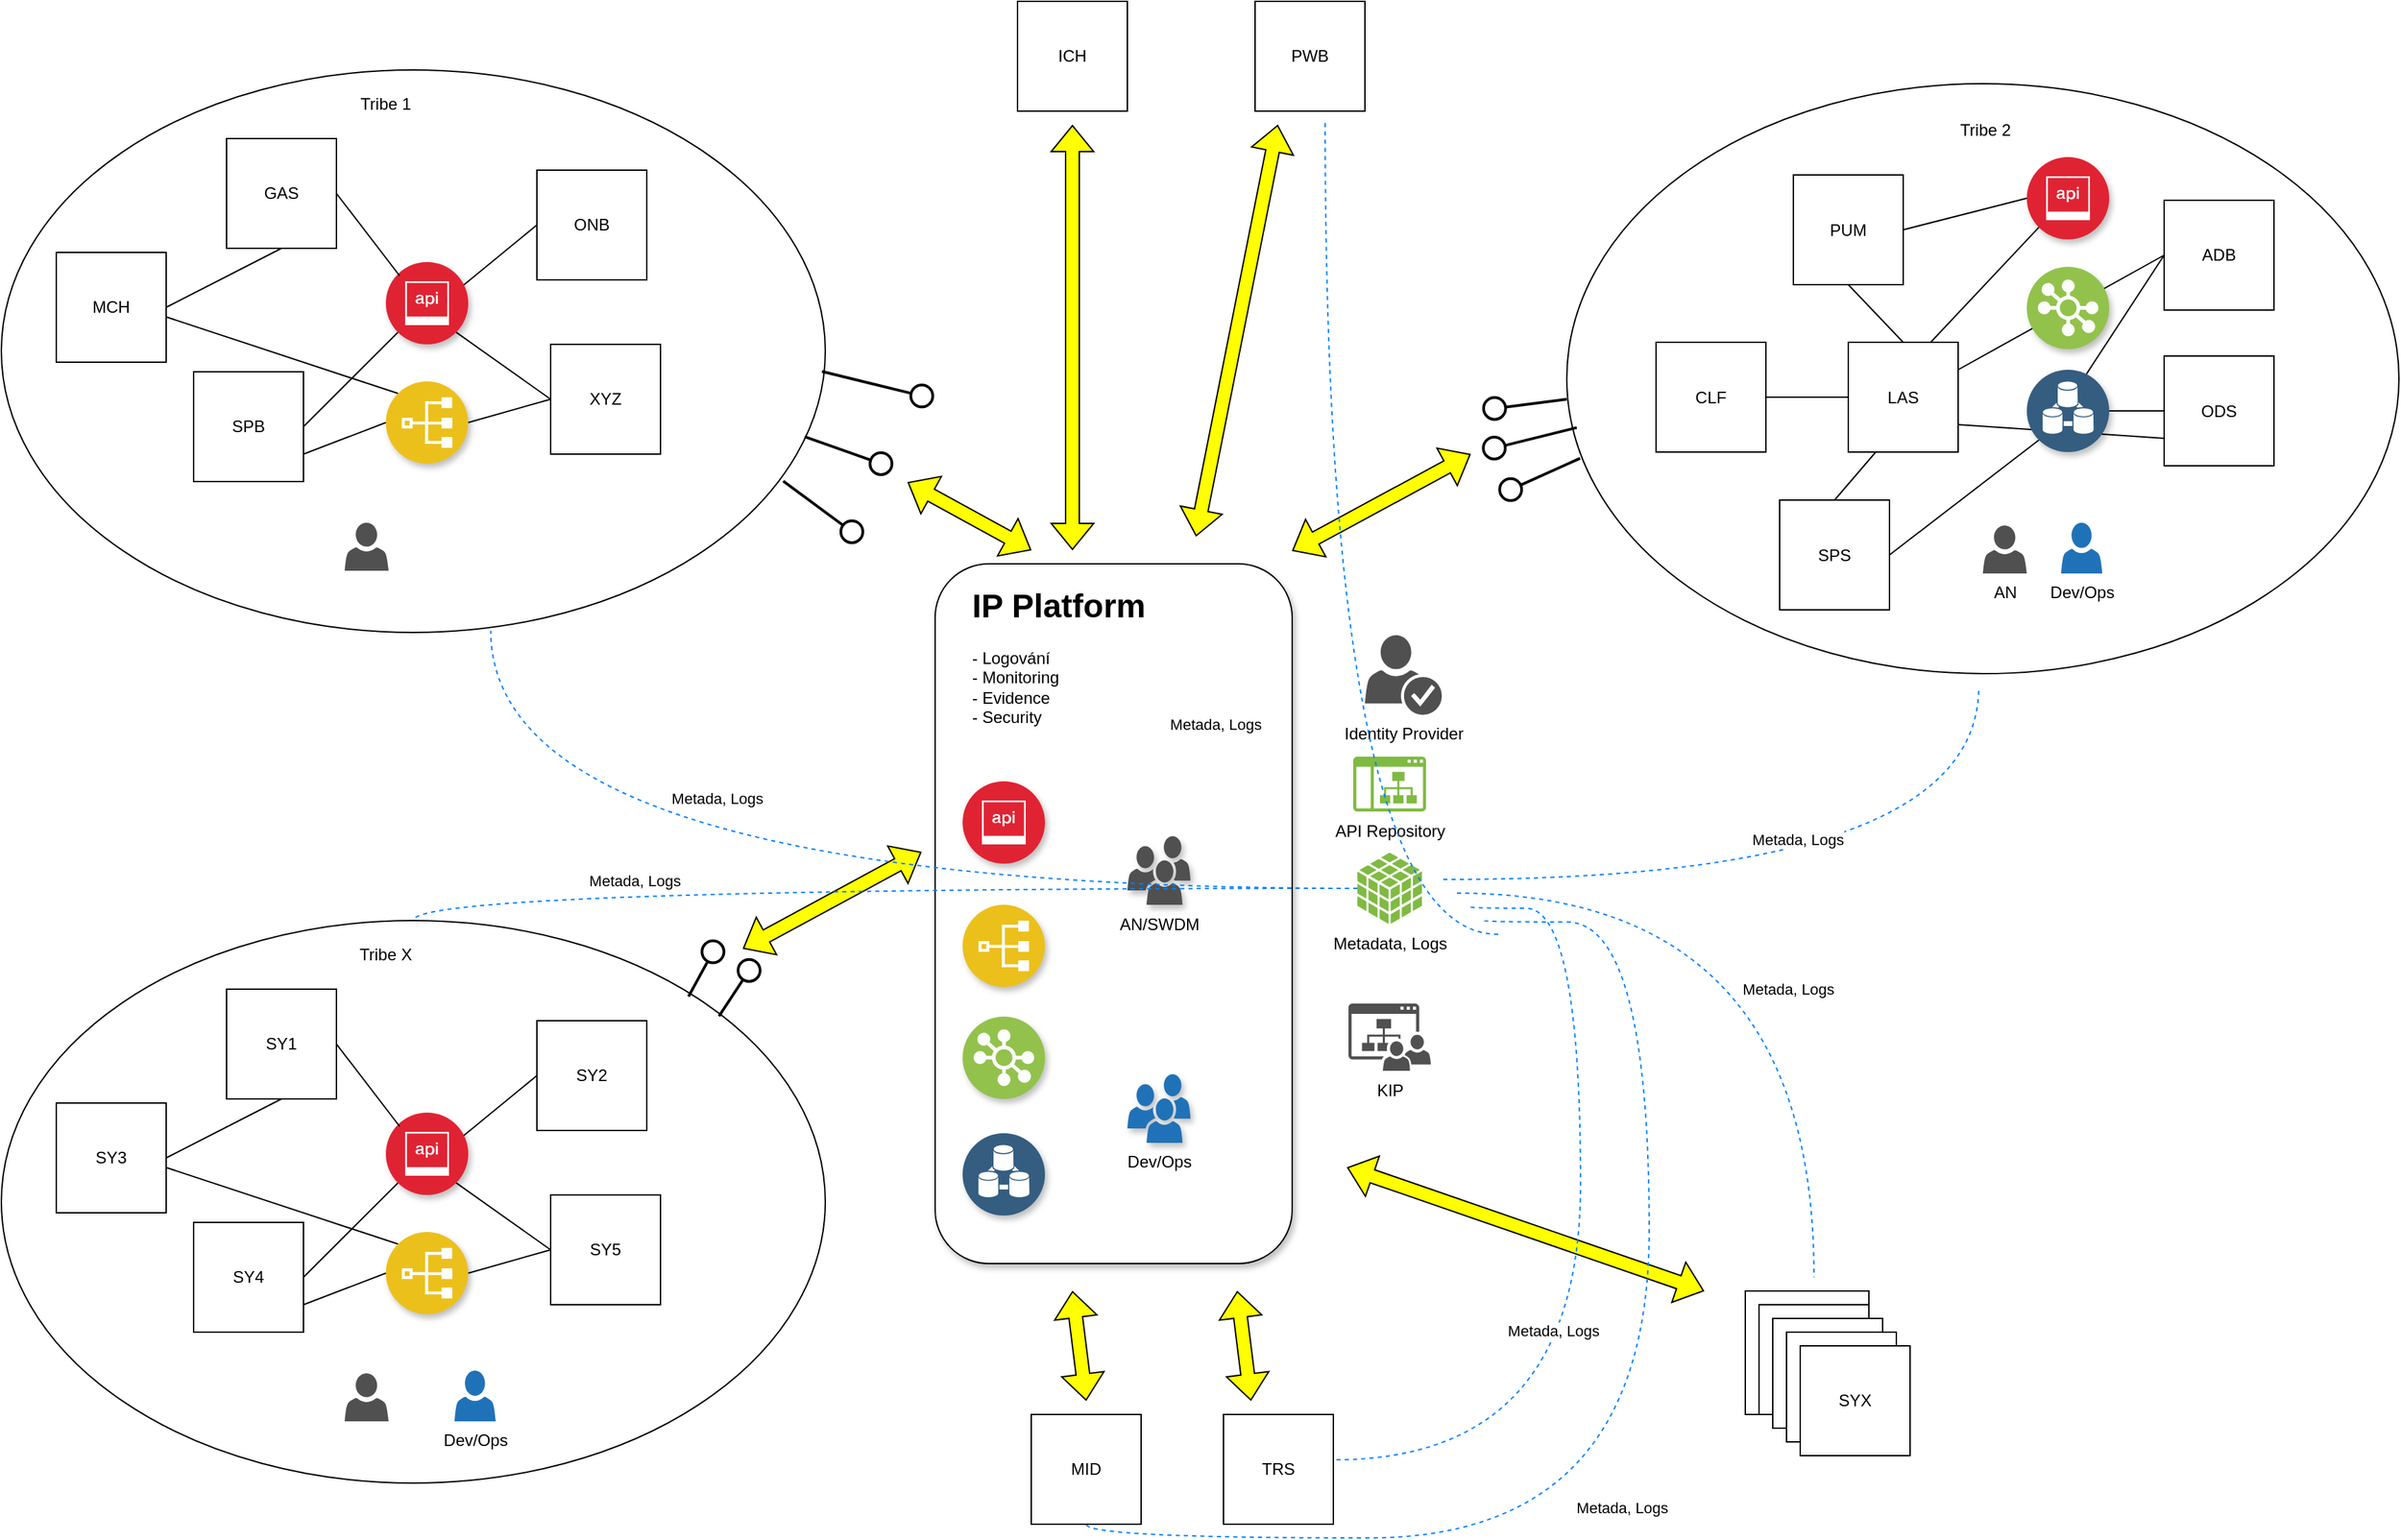 <mxfile version="24.7.16" pages="2">
  <diagram name="IP to-be" id="IJSsZS_YuEGMHdV8JXdg">
    <mxGraphModel dx="2714" dy="1554" grid="1" gridSize="10" guides="1" tooltips="1" connect="1" arrows="1" fold="1" page="1" pageScale="1" pageWidth="827" pageHeight="1169" math="0" shadow="0">
      <root>
        <mxCell id="0" />
        <mxCell id="1" parent="0" />
        <mxCell id="OI-sxOpWTPTX0RnwA3bI-26" value="" style="group" parent="1" vertex="1" connectable="0">
          <mxGeometry x="880" y="430" width="260" height="510" as="geometry" />
        </mxCell>
        <mxCell id="OI-sxOpWTPTX0RnwA3bI-12" value="" style="rounded=1;whiteSpace=wrap;html=1;shadow=1;" parent="OI-sxOpWTPTX0RnwA3bI-26" vertex="1">
          <mxGeometry width="260" height="510" as="geometry" />
        </mxCell>
        <mxCell id="OI-sxOpWTPTX0RnwA3bI-1" value="" style="image;aspect=fixed;perimeter=ellipsePerimeter;html=1;align=center;shadow=1;dashed=0;fontColor=#4277BB;labelBackgroundColor=default;fontSize=12;spacingTop=3;image=img/lib/ibm/security/api_security.svg;" parent="OI-sxOpWTPTX0RnwA3bI-26" vertex="1">
          <mxGeometry x="20" y="158.5" width="60" height="60" as="geometry" />
        </mxCell>
        <mxCell id="OI-sxOpWTPTX0RnwA3bI-2" value="" style="image;aspect=fixed;perimeter=ellipsePerimeter;html=1;align=center;shadow=1;dashed=0;fontColor=#4277BB;labelBackgroundColor=default;fontSize=12;spacingTop=3;image=img/lib/ibm/applications/index.svg;" parent="OI-sxOpWTPTX0RnwA3bI-26" vertex="1">
          <mxGeometry x="20" y="248.5" width="60" height="60" as="geometry" />
        </mxCell>
        <mxCell id="OI-sxOpWTPTX0RnwA3bI-7" value="" style="image;aspect=fixed;perimeter=ellipsePerimeter;html=1;align=center;shadow=1;dashed=0;fontColor=#4277BB;labelBackgroundColor=default;fontSize=12;spacingTop=3;image=img/lib/ibm/vpc/LoadBalancerPool.svg;" parent="OI-sxOpWTPTX0RnwA3bI-26" vertex="1">
          <mxGeometry x="20" y="330" width="60" height="60" as="geometry" />
        </mxCell>
        <mxCell id="OI-sxOpWTPTX0RnwA3bI-9" value="" style="image;aspect=fixed;perimeter=ellipsePerimeter;html=1;align=center;shadow=1;dashed=0;fontColor=#4277BB;labelBackgroundColor=default;fontSize=12;spacingTop=3;image=img/lib/ibm/data/device_registry.svg;" parent="OI-sxOpWTPTX0RnwA3bI-26" vertex="1">
          <mxGeometry x="20" y="415" width="60" height="60" as="geometry" />
        </mxCell>
        <mxCell id="OI-sxOpWTPTX0RnwA3bI-19" value="Dev/Ops" style="sketch=0;pointerEvents=1;shadow=1;dashed=0;html=1;strokeColor=none;labelPosition=center;verticalLabelPosition=bottom;verticalAlign=top;outlineConnect=0;align=center;shape=mxgraph.office.users.users;fillColor=#2072B8;" parent="OI-sxOpWTPTX0RnwA3bI-26" vertex="1">
          <mxGeometry x="140" y="372" width="46" height="50" as="geometry" />
        </mxCell>
        <mxCell id="OI-sxOpWTPTX0RnwA3bI-20" value="AN/SWDM" style="sketch=0;pointerEvents=1;shadow=1;dashed=0;html=1;strokeColor=none;fillColor=#505050;labelPosition=center;verticalLabelPosition=bottom;verticalAlign=top;outlineConnect=0;align=center;shape=mxgraph.office.users.users;" parent="OI-sxOpWTPTX0RnwA3bI-26" vertex="1">
          <mxGeometry x="140" y="198.5" width="46" height="50" as="geometry" />
        </mxCell>
        <mxCell id="OI-sxOpWTPTX0RnwA3bI-23" value="&lt;h1 style=&quot;margin-top: 0px;&quot;&gt;IP Platform&lt;/h1&gt;&lt;p&gt;- Logování&lt;br&gt;&lt;span style=&quot;background-color: initial;&quot;&gt;- Monitoring&lt;br&gt;&lt;/span&gt;&lt;span style=&quot;background-color: initial;&quot;&gt;- Evidence&lt;br&gt;&lt;/span&gt;&lt;span style=&quot;background-color: initial;&quot;&gt;- Security&lt;/span&gt;&lt;/p&gt;" style="text;html=1;whiteSpace=wrap;overflow=hidden;rounded=0;shadow=1;" parent="OI-sxOpWTPTX0RnwA3bI-26" vertex="1">
          <mxGeometry x="25" y="10" width="190" height="108.5" as="geometry" />
        </mxCell>
        <mxCell id="OI-sxOpWTPTX0RnwA3bI-29" value="TRS" style="whiteSpace=wrap;html=1;aspect=fixed;" parent="1" vertex="1">
          <mxGeometry x="1090" y="1050" width="80" height="80" as="geometry" />
        </mxCell>
        <mxCell id="OI-sxOpWTPTX0RnwA3bI-33" value="MID" style="whiteSpace=wrap;html=1;aspect=fixed;" parent="1" vertex="1">
          <mxGeometry x="950" y="1050" width="80" height="80" as="geometry" />
        </mxCell>
        <mxCell id="OI-sxOpWTPTX0RnwA3bI-37" value="ICH" style="whiteSpace=wrap;html=1;aspect=fixed;" parent="1" vertex="1">
          <mxGeometry x="940" y="20" width="80" height="80" as="geometry" />
        </mxCell>
        <mxCell id="OI-sxOpWTPTX0RnwA3bI-38" value="PWB" style="whiteSpace=wrap;html=1;aspect=fixed;" parent="1" vertex="1">
          <mxGeometry x="1113" y="20" width="80" height="80" as="geometry" />
        </mxCell>
        <mxCell id="OI-sxOpWTPTX0RnwA3bI-89" value="" style="group" parent="1" vertex="1" connectable="0">
          <mxGeometry x="1340" y="80" width="606" height="430" as="geometry" />
        </mxCell>
        <mxCell id="OI-sxOpWTPTX0RnwA3bI-47" value="" style="ellipse;whiteSpace=wrap;html=1;" parent="OI-sxOpWTPTX0RnwA3bI-89" vertex="1">
          <mxGeometry width="606" height="430" as="geometry" />
        </mxCell>
        <mxCell id="OI-sxOpWTPTX0RnwA3bI-22" value="Tribe 2" style="text;html=1;align=center;verticalAlign=middle;whiteSpace=wrap;rounded=0;" parent="OI-sxOpWTPTX0RnwA3bI-89" vertex="1">
          <mxGeometry x="275" y="13.5" width="60" height="40" as="geometry" />
        </mxCell>
        <mxCell id="OI-sxOpWTPTX0RnwA3bI-35" value="PUM" style="whiteSpace=wrap;html=1;aspect=fixed;" parent="OI-sxOpWTPTX0RnwA3bI-89" vertex="1">
          <mxGeometry x="165" y="66.5" width="80" height="80" as="geometry" />
        </mxCell>
        <mxCell id="OI-sxOpWTPTX0RnwA3bI-36" value="CLF" style="whiteSpace=wrap;html=1;aspect=fixed;" parent="OI-sxOpWTPTX0RnwA3bI-89" vertex="1">
          <mxGeometry x="65" y="188.5" width="80" height="80" as="geometry" />
        </mxCell>
        <mxCell id="OI-sxOpWTPTX0RnwA3bI-48" value="LAS" style="whiteSpace=wrap;html=1;aspect=fixed;" parent="OI-sxOpWTPTX0RnwA3bI-89" vertex="1">
          <mxGeometry x="205" y="188.5" width="80" height="80" as="geometry" />
        </mxCell>
        <mxCell id="OI-sxOpWTPTX0RnwA3bI-49" value="ODS" style="whiteSpace=wrap;html=1;aspect=fixed;" parent="OI-sxOpWTPTX0RnwA3bI-89" vertex="1">
          <mxGeometry x="435" y="198.5" width="80" height="80" as="geometry" />
        </mxCell>
        <mxCell id="OI-sxOpWTPTX0RnwA3bI-50" value="ADB" style="whiteSpace=wrap;html=1;aspect=fixed;" parent="OI-sxOpWTPTX0RnwA3bI-89" vertex="1">
          <mxGeometry x="435" y="85" width="80" height="80" as="geometry" />
        </mxCell>
        <mxCell id="OI-sxOpWTPTX0RnwA3bI-51" value="SPS" style="whiteSpace=wrap;html=1;aspect=fixed;" parent="OI-sxOpWTPTX0RnwA3bI-89" vertex="1">
          <mxGeometry x="155" y="303.5" width="80" height="80" as="geometry" />
        </mxCell>
        <mxCell id="OI-sxOpWTPTX0RnwA3bI-53" value="" style="image;aspect=fixed;perimeter=ellipsePerimeter;html=1;align=center;shadow=1;dashed=0;fontColor=#4277BB;labelBackgroundColor=default;fontSize=12;spacingTop=3;image=img/lib/ibm/security/api_security.svg;" parent="OI-sxOpWTPTX0RnwA3bI-89" vertex="1">
          <mxGeometry x="335" y="53.5" width="60" height="60" as="geometry" />
        </mxCell>
        <mxCell id="OI-sxOpWTPTX0RnwA3bI-77" value="" style="endArrow=none;html=1;rounded=0;entryX=0;entryY=1;entryDx=0;entryDy=0;exitX=1;exitY=0.5;exitDx=0;exitDy=0;" parent="OI-sxOpWTPTX0RnwA3bI-89" source="OI-sxOpWTPTX0RnwA3bI-51" target="OI-sxOpWTPTX0RnwA3bI-74" edge="1">
          <mxGeometry width="50" height="50" relative="1" as="geometry">
            <mxPoint x="225" y="403.5" as="sourcePoint" />
            <mxPoint x="275" y="353.5" as="targetPoint" />
          </mxGeometry>
        </mxCell>
        <mxCell id="OI-sxOpWTPTX0RnwA3bI-78" value="" style="endArrow=none;html=1;rounded=0;exitX=0.75;exitY=0;exitDx=0;exitDy=0;entryX=0;entryY=1;entryDx=0;entryDy=0;" parent="OI-sxOpWTPTX0RnwA3bI-89" source="OI-sxOpWTPTX0RnwA3bI-48" target="OI-sxOpWTPTX0RnwA3bI-53" edge="1">
          <mxGeometry width="50" height="50" relative="1" as="geometry">
            <mxPoint x="275" y="163.5" as="sourcePoint" />
            <mxPoint x="325" y="113.5" as="targetPoint" />
          </mxGeometry>
        </mxCell>
        <mxCell id="OI-sxOpWTPTX0RnwA3bI-79" value="" style="endArrow=none;html=1;rounded=0;entryX=0;entryY=0.5;entryDx=0;entryDy=0;exitX=0.75;exitY=0;exitDx=0;exitDy=0;" parent="OI-sxOpWTPTX0RnwA3bI-89" source="OI-sxOpWTPTX0RnwA3bI-74" target="OI-sxOpWTPTX0RnwA3bI-50" edge="1">
          <mxGeometry width="50" height="50" relative="1" as="geometry">
            <mxPoint x="225" y="403.5" as="sourcePoint" />
            <mxPoint x="275" y="353.5" as="targetPoint" />
          </mxGeometry>
        </mxCell>
        <mxCell id="OI-sxOpWTPTX0RnwA3bI-80" value="" style="endArrow=none;html=1;rounded=0;exitX=1;exitY=0.5;exitDx=0;exitDy=0;entryX=0;entryY=0.5;entryDx=0;entryDy=0;" parent="OI-sxOpWTPTX0RnwA3bI-89" source="OI-sxOpWTPTX0RnwA3bI-35" target="OI-sxOpWTPTX0RnwA3bI-53" edge="1">
          <mxGeometry width="50" height="50" relative="1" as="geometry">
            <mxPoint x="265" y="103.5" as="sourcePoint" />
            <mxPoint x="315" y="53.5" as="targetPoint" />
          </mxGeometry>
        </mxCell>
        <mxCell id="OI-sxOpWTPTX0RnwA3bI-81" value="" style="endArrow=none;html=1;rounded=0;entryX=0;entryY=0.5;entryDx=0;entryDy=0;exitX=1;exitY=0.5;exitDx=0;exitDy=0;" parent="OI-sxOpWTPTX0RnwA3bI-89" source="OI-sxOpWTPTX0RnwA3bI-74" target="OI-sxOpWTPTX0RnwA3bI-49" edge="1">
          <mxGeometry width="50" height="50" relative="1" as="geometry">
            <mxPoint x="225" y="463.5" as="sourcePoint" />
            <mxPoint x="275" y="413.5" as="targetPoint" />
          </mxGeometry>
        </mxCell>
        <mxCell id="OI-sxOpWTPTX0RnwA3bI-82" value="" style="endArrow=none;html=1;rounded=0;entryX=0;entryY=0.75;entryDx=0;entryDy=0;exitX=1;exitY=0.75;exitDx=0;exitDy=0;" parent="OI-sxOpWTPTX0RnwA3bI-89" source="OI-sxOpWTPTX0RnwA3bI-48" target="OI-sxOpWTPTX0RnwA3bI-49" edge="1">
          <mxGeometry width="50" height="50" relative="1" as="geometry">
            <mxPoint x="225" y="403.5" as="sourcePoint" />
            <mxPoint x="275" y="353.5" as="targetPoint" />
          </mxGeometry>
        </mxCell>
        <mxCell id="OI-sxOpWTPTX0RnwA3bI-83" value="" style="endArrow=none;html=1;rounded=0;entryX=0;entryY=0.5;entryDx=0;entryDy=0;exitX=1;exitY=0.25;exitDx=0;exitDy=0;" parent="OI-sxOpWTPTX0RnwA3bI-89" source="OI-sxOpWTPTX0RnwA3bI-48" target="OI-sxOpWTPTX0RnwA3bI-50" edge="1">
          <mxGeometry width="50" height="50" relative="1" as="geometry">
            <mxPoint x="395" y="493.5" as="sourcePoint" />
            <mxPoint x="445" y="443.5" as="targetPoint" />
          </mxGeometry>
        </mxCell>
        <mxCell id="OI-sxOpWTPTX0RnwA3bI-64" value="" style="image;aspect=fixed;perimeter=ellipsePerimeter;html=1;align=center;shadow=1;dashed=0;fontColor=#4277BB;labelBackgroundColor=default;fontSize=12;spacingTop=3;image=img/lib/ibm/vpc/LoadBalancerPool.svg;" parent="OI-sxOpWTPTX0RnwA3bI-89" vertex="1">
          <mxGeometry x="335" y="133.5" width="60" height="60" as="geometry" />
        </mxCell>
        <mxCell id="OI-sxOpWTPTX0RnwA3bI-74" value="" style="image;aspect=fixed;perimeter=ellipsePerimeter;html=1;align=center;shadow=1;dashed=0;fontColor=#4277BB;labelBackgroundColor=default;fontSize=12;spacingTop=3;image=img/lib/ibm/data/device_registry.svg;" parent="OI-sxOpWTPTX0RnwA3bI-89" vertex="1">
          <mxGeometry x="335" y="208.5" width="60" height="60" as="geometry" />
        </mxCell>
        <mxCell id="OI-sxOpWTPTX0RnwA3bI-84" value="" style="endArrow=none;html=1;rounded=0;entryX=0.5;entryY=1;entryDx=0;entryDy=0;exitX=0.5;exitY=0;exitDx=0;exitDy=0;" parent="OI-sxOpWTPTX0RnwA3bI-89" source="OI-sxOpWTPTX0RnwA3bI-48" target="OI-sxOpWTPTX0RnwA3bI-35" edge="1">
          <mxGeometry width="50" height="50" relative="1" as="geometry">
            <mxPoint x="225" y="403.5" as="sourcePoint" />
            <mxPoint x="275" y="353.5" as="targetPoint" />
          </mxGeometry>
        </mxCell>
        <mxCell id="OI-sxOpWTPTX0RnwA3bI-86" value="" style="endArrow=none;html=1;rounded=0;entryX=1;entryY=0.5;entryDx=0;entryDy=0;exitX=0;exitY=0.5;exitDx=0;exitDy=0;" parent="OI-sxOpWTPTX0RnwA3bI-89" source="OI-sxOpWTPTX0RnwA3bI-48" target="OI-sxOpWTPTX0RnwA3bI-36" edge="1">
          <mxGeometry width="50" height="50" relative="1" as="geometry">
            <mxPoint x="225" y="403.5" as="sourcePoint" />
            <mxPoint x="275" y="353.5" as="targetPoint" />
          </mxGeometry>
        </mxCell>
        <mxCell id="OI-sxOpWTPTX0RnwA3bI-87" value="" style="endArrow=none;html=1;rounded=0;entryX=0.25;entryY=1;entryDx=0;entryDy=0;exitX=0.5;exitY=0;exitDx=0;exitDy=0;" parent="OI-sxOpWTPTX0RnwA3bI-89" source="OI-sxOpWTPTX0RnwA3bI-51" target="OI-sxOpWTPTX0RnwA3bI-48" edge="1">
          <mxGeometry width="50" height="50" relative="1" as="geometry">
            <mxPoint x="225" y="403.5" as="sourcePoint" />
            <mxPoint x="275" y="353.5" as="targetPoint" />
          </mxGeometry>
        </mxCell>
        <mxCell id="AGxWEszSMNjGvuthfFzn-10" value="AN" style="sketch=0;pointerEvents=1;shadow=0;dashed=0;html=1;strokeColor=none;fillColor=#505050;labelPosition=center;verticalLabelPosition=bottom;verticalAlign=top;outlineConnect=0;align=center;shape=mxgraph.office.users.user;" vertex="1" parent="OI-sxOpWTPTX0RnwA3bI-89">
          <mxGeometry x="303" y="322" width="32" height="35" as="geometry" />
        </mxCell>
        <mxCell id="AGxWEszSMNjGvuthfFzn-11" value="Dev/Ops" style="sketch=0;pointerEvents=1;shadow=0;dashed=0;html=1;strokeColor=none;labelPosition=center;verticalLabelPosition=bottom;verticalAlign=top;outlineConnect=0;align=center;shape=mxgraph.office.users.user;fillColor=#2072B8;" vertex="1" parent="OI-sxOpWTPTX0RnwA3bI-89">
          <mxGeometry x="360" y="320" width="30" height="37" as="geometry" />
        </mxCell>
        <mxCell id="OI-sxOpWTPTX0RnwA3bI-127" value="" style="group" parent="1" vertex="1" connectable="0">
          <mxGeometry x="200" y="70" width="600" height="410" as="geometry" />
        </mxCell>
        <mxCell id="OI-sxOpWTPTX0RnwA3bI-43" value="" style="ellipse;whiteSpace=wrap;html=1;" parent="OI-sxOpWTPTX0RnwA3bI-127" vertex="1">
          <mxGeometry width="600" height="410" as="geometry" />
        </mxCell>
        <mxCell id="OI-sxOpWTPTX0RnwA3bI-21" value="Tribe 1" style="text;html=1;align=center;verticalAlign=middle;whiteSpace=wrap;rounded=0;" parent="OI-sxOpWTPTX0RnwA3bI-127" vertex="1">
          <mxGeometry x="250" y="10" width="60" height="30" as="geometry" />
        </mxCell>
        <mxCell id="OI-sxOpWTPTX0RnwA3bI-32" value="XYZ" style="whiteSpace=wrap;html=1;aspect=fixed;" parent="OI-sxOpWTPTX0RnwA3bI-127" vertex="1">
          <mxGeometry x="400" y="200" width="80" height="80" as="geometry" />
        </mxCell>
        <mxCell id="OI-sxOpWTPTX0RnwA3bI-34" value="SPB" style="whiteSpace=wrap;html=1;aspect=fixed;" parent="OI-sxOpWTPTX0RnwA3bI-127" vertex="1">
          <mxGeometry x="140" y="220" width="80" height="80" as="geometry" />
        </mxCell>
        <mxCell id="OI-sxOpWTPTX0RnwA3bI-39" value="ONB" style="whiteSpace=wrap;html=1;aspect=fixed;" parent="OI-sxOpWTPTX0RnwA3bI-127" vertex="1">
          <mxGeometry x="390" y="73" width="80" height="80" as="geometry" />
        </mxCell>
        <mxCell id="OI-sxOpWTPTX0RnwA3bI-40" value="GAS" style="whiteSpace=wrap;html=1;aspect=fixed;" parent="OI-sxOpWTPTX0RnwA3bI-127" vertex="1">
          <mxGeometry x="164" y="50" width="80" height="80" as="geometry" />
        </mxCell>
        <mxCell id="OI-sxOpWTPTX0RnwA3bI-41" value="MCH" style="whiteSpace=wrap;html=1;aspect=fixed;" parent="OI-sxOpWTPTX0RnwA3bI-127" vertex="1">
          <mxGeometry x="40" y="133" width="80" height="80" as="geometry" />
        </mxCell>
        <mxCell id="OI-sxOpWTPTX0RnwA3bI-45" value="" style="image;aspect=fixed;perimeter=ellipsePerimeter;html=1;align=center;shadow=1;dashed=0;fontColor=#4277BB;labelBackgroundColor=default;fontSize=12;spacingTop=3;image=img/lib/ibm/security/api_security.svg;" parent="OI-sxOpWTPTX0RnwA3bI-127" vertex="1">
          <mxGeometry x="280" y="140" width="60" height="60" as="geometry" />
        </mxCell>
        <mxCell id="OI-sxOpWTPTX0RnwA3bI-117" value="" style="image;aspect=fixed;perimeter=ellipsePerimeter;html=1;align=center;shadow=1;dashed=0;fontColor=#4277BB;labelBackgroundColor=default;fontSize=12;spacingTop=3;image=img/lib/ibm/applications/index.svg;" parent="OI-sxOpWTPTX0RnwA3bI-127" vertex="1">
          <mxGeometry x="280" y="227" width="60" height="60" as="geometry" />
        </mxCell>
        <mxCell id="OI-sxOpWTPTX0RnwA3bI-118" value="" style="endArrow=none;html=1;rounded=0;entryX=1;entryY=0.5;entryDx=0;entryDy=0;exitX=0;exitY=1;exitDx=0;exitDy=0;" parent="OI-sxOpWTPTX0RnwA3bI-127" source="OI-sxOpWTPTX0RnwA3bI-45" target="OI-sxOpWTPTX0RnwA3bI-34" edge="1">
          <mxGeometry width="50" height="50" relative="1" as="geometry">
            <mxPoint x="540" y="520" as="sourcePoint" />
            <mxPoint x="590" y="470" as="targetPoint" />
          </mxGeometry>
        </mxCell>
        <mxCell id="OI-sxOpWTPTX0RnwA3bI-119" value="" style="endArrow=none;html=1;rounded=0;entryX=0;entryY=0.5;entryDx=0;entryDy=0;exitX=1;exitY=1;exitDx=0;exitDy=0;" parent="OI-sxOpWTPTX0RnwA3bI-127" source="OI-sxOpWTPTX0RnwA3bI-45" target="OI-sxOpWTPTX0RnwA3bI-32" edge="1">
          <mxGeometry width="50" height="50" relative="1" as="geometry">
            <mxPoint x="540" y="520" as="sourcePoint" />
            <mxPoint x="590" y="470" as="targetPoint" />
          </mxGeometry>
        </mxCell>
        <mxCell id="OI-sxOpWTPTX0RnwA3bI-120" value="" style="endArrow=none;html=1;rounded=0;entryX=0;entryY=0.5;entryDx=0;entryDy=0;exitX=1;exitY=0.25;exitDx=0;exitDy=0;" parent="OI-sxOpWTPTX0RnwA3bI-127" source="OI-sxOpWTPTX0RnwA3bI-45" target="OI-sxOpWTPTX0RnwA3bI-39" edge="1">
          <mxGeometry width="50" height="50" relative="1" as="geometry">
            <mxPoint x="540" y="520" as="sourcePoint" />
            <mxPoint x="590" y="470" as="targetPoint" />
          </mxGeometry>
        </mxCell>
        <mxCell id="OI-sxOpWTPTX0RnwA3bI-121" value="" style="endArrow=none;html=1;rounded=0;entryX=1;entryY=0.5;entryDx=0;entryDy=0;exitX=0;exitY=0.5;exitDx=0;exitDy=0;" parent="OI-sxOpWTPTX0RnwA3bI-127" source="OI-sxOpWTPTX0RnwA3bI-32" target="OI-sxOpWTPTX0RnwA3bI-117" edge="1">
          <mxGeometry width="50" height="50" relative="1" as="geometry">
            <mxPoint x="540" y="520" as="sourcePoint" />
            <mxPoint x="590" y="470" as="targetPoint" />
          </mxGeometry>
        </mxCell>
        <mxCell id="OI-sxOpWTPTX0RnwA3bI-122" value="" style="endArrow=none;html=1;rounded=0;entryX=1;entryY=0.5;entryDx=0;entryDy=0;" parent="OI-sxOpWTPTX0RnwA3bI-127" target="OI-sxOpWTPTX0RnwA3bI-40" edge="1">
          <mxGeometry width="50" height="50" relative="1" as="geometry">
            <mxPoint x="290" y="150" as="sourcePoint" />
            <mxPoint x="590" y="470" as="targetPoint" />
          </mxGeometry>
        </mxCell>
        <mxCell id="OI-sxOpWTPTX0RnwA3bI-123" value="" style="endArrow=none;html=1;rounded=0;entryX=0.5;entryY=1;entryDx=0;entryDy=0;exitX=1;exitY=0.5;exitDx=0;exitDy=0;" parent="OI-sxOpWTPTX0RnwA3bI-127" source="OI-sxOpWTPTX0RnwA3bI-41" target="OI-sxOpWTPTX0RnwA3bI-40" edge="1">
          <mxGeometry width="50" height="50" relative="1" as="geometry">
            <mxPoint x="540" y="520" as="sourcePoint" />
            <mxPoint x="590" y="470" as="targetPoint" />
          </mxGeometry>
        </mxCell>
        <mxCell id="OI-sxOpWTPTX0RnwA3bI-124" value="" style="endArrow=none;html=1;rounded=0;exitX=0;exitY=0;exitDx=0;exitDy=0;" parent="OI-sxOpWTPTX0RnwA3bI-127" source="OI-sxOpWTPTX0RnwA3bI-117" edge="1">
          <mxGeometry width="50" height="50" relative="1" as="geometry">
            <mxPoint x="540" y="520" as="sourcePoint" />
            <mxPoint x="120" y="180" as="targetPoint" />
          </mxGeometry>
        </mxCell>
        <mxCell id="OI-sxOpWTPTX0RnwA3bI-125" value="" style="endArrow=none;html=1;rounded=0;exitX=0;exitY=0.5;exitDx=0;exitDy=0;entryX=1;entryY=0.75;entryDx=0;entryDy=0;" parent="OI-sxOpWTPTX0RnwA3bI-127" source="OI-sxOpWTPTX0RnwA3bI-117" target="OI-sxOpWTPTX0RnwA3bI-34" edge="1">
          <mxGeometry width="50" height="50" relative="1" as="geometry">
            <mxPoint x="540" y="520" as="sourcePoint" />
            <mxPoint x="220" y="270" as="targetPoint" />
          </mxGeometry>
        </mxCell>
        <mxCell id="AGxWEszSMNjGvuthfFzn-9" value="" style="sketch=0;pointerEvents=1;shadow=0;dashed=0;html=1;strokeColor=none;fillColor=#505050;labelPosition=center;verticalLabelPosition=bottom;verticalAlign=top;outlineConnect=0;align=center;shape=mxgraph.office.users.user;" vertex="1" parent="OI-sxOpWTPTX0RnwA3bI-127">
          <mxGeometry x="250" y="330" width="32" height="35" as="geometry" />
        </mxCell>
        <mxCell id="AGxWEszSMNjGvuthfFzn-4" value="KIP" style="sketch=0;pointerEvents=1;shadow=0;dashed=0;html=1;strokeColor=none;fillColor=#505050;labelPosition=center;verticalLabelPosition=bottom;verticalAlign=top;outlineConnect=0;align=center;shape=mxgraph.office.sites.site_team;" vertex="1" parent="1">
          <mxGeometry x="1181" y="750.5" width="60" height="49" as="geometry" />
        </mxCell>
        <mxCell id="AGxWEszSMNjGvuthfFzn-5" value="API Repository" style="sketch=0;pointerEvents=1;shadow=0;dashed=0;html=1;strokeColor=none;labelPosition=center;verticalLabelPosition=bottom;verticalAlign=top;outlineConnect=0;align=center;shape=mxgraph.office.sites.subsite;fillColor=#7FBA42;" vertex="1" parent="1">
          <mxGeometry x="1184.5" y="570.5" width="53" height="40" as="geometry" />
        </mxCell>
        <mxCell id="AGxWEszSMNjGvuthfFzn-7" value="Identity Provider" style="sketch=0;pointerEvents=1;shadow=0;dashed=0;html=1;strokeColor=none;fillColor=#505050;labelPosition=center;verticalLabelPosition=bottom;verticalAlign=top;outlineConnect=0;align=center;shape=mxgraph.office.security.credentials;" vertex="1" parent="1">
          <mxGeometry x="1193" y="482" width="56" height="58" as="geometry" />
        </mxCell>
        <mxCell id="AGxWEszSMNjGvuthfFzn-8" value="Metadata, Logs" style="sketch=0;shadow=0;dashed=0;html=1;strokeColor=none;labelPosition=center;verticalLabelPosition=bottom;verticalAlign=top;outlineConnect=0;align=center;shape=mxgraph.office.databases.database_cube;fillColor=#7FBA42;" vertex="1" parent="1">
          <mxGeometry x="1187.5" y="640.5" width="47" height="52" as="geometry" />
        </mxCell>
        <mxCell id="AGxWEszSMNjGvuthfFzn-12" value="" style="group" vertex="1" connectable="0" parent="1">
          <mxGeometry x="200" y="690" width="600" height="410" as="geometry" />
        </mxCell>
        <mxCell id="AGxWEszSMNjGvuthfFzn-13" value="" style="ellipse;whiteSpace=wrap;html=1;" vertex="1" parent="AGxWEszSMNjGvuthfFzn-12">
          <mxGeometry width="600" height="410" as="geometry" />
        </mxCell>
        <mxCell id="AGxWEszSMNjGvuthfFzn-14" value="Tribe X" style="text;html=1;align=center;verticalAlign=middle;whiteSpace=wrap;rounded=0;" vertex="1" parent="AGxWEszSMNjGvuthfFzn-12">
          <mxGeometry x="250" y="10" width="60" height="30" as="geometry" />
        </mxCell>
        <mxCell id="AGxWEszSMNjGvuthfFzn-15" value="SY5" style="whiteSpace=wrap;html=1;aspect=fixed;" vertex="1" parent="AGxWEszSMNjGvuthfFzn-12">
          <mxGeometry x="400" y="200" width="80" height="80" as="geometry" />
        </mxCell>
        <mxCell id="AGxWEszSMNjGvuthfFzn-16" value="SY4" style="whiteSpace=wrap;html=1;aspect=fixed;" vertex="1" parent="AGxWEszSMNjGvuthfFzn-12">
          <mxGeometry x="140" y="220" width="80" height="80" as="geometry" />
        </mxCell>
        <mxCell id="AGxWEszSMNjGvuthfFzn-17" value="SY2" style="whiteSpace=wrap;html=1;aspect=fixed;" vertex="1" parent="AGxWEszSMNjGvuthfFzn-12">
          <mxGeometry x="390" y="73" width="80" height="80" as="geometry" />
        </mxCell>
        <mxCell id="AGxWEszSMNjGvuthfFzn-18" value="SY1" style="whiteSpace=wrap;html=1;aspect=fixed;" vertex="1" parent="AGxWEszSMNjGvuthfFzn-12">
          <mxGeometry x="164" y="50" width="80" height="80" as="geometry" />
        </mxCell>
        <mxCell id="AGxWEszSMNjGvuthfFzn-19" value="SY3" style="whiteSpace=wrap;html=1;aspect=fixed;" vertex="1" parent="AGxWEszSMNjGvuthfFzn-12">
          <mxGeometry x="40" y="133" width="80" height="80" as="geometry" />
        </mxCell>
        <mxCell id="AGxWEszSMNjGvuthfFzn-20" value="" style="image;aspect=fixed;perimeter=ellipsePerimeter;html=1;align=center;shadow=1;dashed=0;fontColor=#4277BB;labelBackgroundColor=default;fontSize=12;spacingTop=3;image=img/lib/ibm/security/api_security.svg;" vertex="1" parent="AGxWEszSMNjGvuthfFzn-12">
          <mxGeometry x="280" y="140" width="60" height="60" as="geometry" />
        </mxCell>
        <mxCell id="AGxWEszSMNjGvuthfFzn-21" value="" style="image;aspect=fixed;perimeter=ellipsePerimeter;html=1;align=center;shadow=1;dashed=0;fontColor=#4277BB;labelBackgroundColor=default;fontSize=12;spacingTop=3;image=img/lib/ibm/applications/index.svg;" vertex="1" parent="AGxWEszSMNjGvuthfFzn-12">
          <mxGeometry x="280" y="227" width="60" height="60" as="geometry" />
        </mxCell>
        <mxCell id="AGxWEszSMNjGvuthfFzn-22" value="" style="endArrow=none;html=1;rounded=0;entryX=1;entryY=0.5;entryDx=0;entryDy=0;exitX=0;exitY=1;exitDx=0;exitDy=0;" edge="1" parent="AGxWEszSMNjGvuthfFzn-12" source="AGxWEszSMNjGvuthfFzn-20" target="AGxWEszSMNjGvuthfFzn-16">
          <mxGeometry width="50" height="50" relative="1" as="geometry">
            <mxPoint x="540" y="520" as="sourcePoint" />
            <mxPoint x="590" y="470" as="targetPoint" />
          </mxGeometry>
        </mxCell>
        <mxCell id="AGxWEszSMNjGvuthfFzn-23" value="" style="endArrow=none;html=1;rounded=0;entryX=0;entryY=0.5;entryDx=0;entryDy=0;exitX=1;exitY=1;exitDx=0;exitDy=0;" edge="1" parent="AGxWEszSMNjGvuthfFzn-12" source="AGxWEszSMNjGvuthfFzn-20" target="AGxWEszSMNjGvuthfFzn-15">
          <mxGeometry width="50" height="50" relative="1" as="geometry">
            <mxPoint x="540" y="520" as="sourcePoint" />
            <mxPoint x="590" y="470" as="targetPoint" />
          </mxGeometry>
        </mxCell>
        <mxCell id="AGxWEszSMNjGvuthfFzn-24" value="" style="endArrow=none;html=1;rounded=0;entryX=0;entryY=0.5;entryDx=0;entryDy=0;exitX=1;exitY=0.25;exitDx=0;exitDy=0;" edge="1" parent="AGxWEszSMNjGvuthfFzn-12" source="AGxWEszSMNjGvuthfFzn-20" target="AGxWEszSMNjGvuthfFzn-17">
          <mxGeometry width="50" height="50" relative="1" as="geometry">
            <mxPoint x="540" y="520" as="sourcePoint" />
            <mxPoint x="590" y="470" as="targetPoint" />
          </mxGeometry>
        </mxCell>
        <mxCell id="AGxWEszSMNjGvuthfFzn-25" value="" style="endArrow=none;html=1;rounded=0;entryX=1;entryY=0.5;entryDx=0;entryDy=0;exitX=0;exitY=0.5;exitDx=0;exitDy=0;" edge="1" parent="AGxWEszSMNjGvuthfFzn-12" source="AGxWEszSMNjGvuthfFzn-15" target="AGxWEszSMNjGvuthfFzn-21">
          <mxGeometry width="50" height="50" relative="1" as="geometry">
            <mxPoint x="540" y="520" as="sourcePoint" />
            <mxPoint x="590" y="470" as="targetPoint" />
          </mxGeometry>
        </mxCell>
        <mxCell id="AGxWEszSMNjGvuthfFzn-26" value="" style="endArrow=none;html=1;rounded=0;entryX=1;entryY=0.5;entryDx=0;entryDy=0;" edge="1" parent="AGxWEszSMNjGvuthfFzn-12" target="AGxWEszSMNjGvuthfFzn-18">
          <mxGeometry width="50" height="50" relative="1" as="geometry">
            <mxPoint x="290" y="150" as="sourcePoint" />
            <mxPoint x="590" y="470" as="targetPoint" />
          </mxGeometry>
        </mxCell>
        <mxCell id="AGxWEszSMNjGvuthfFzn-27" value="" style="endArrow=none;html=1;rounded=0;entryX=0.5;entryY=1;entryDx=0;entryDy=0;exitX=1;exitY=0.5;exitDx=0;exitDy=0;" edge="1" parent="AGxWEszSMNjGvuthfFzn-12" source="AGxWEszSMNjGvuthfFzn-19" target="AGxWEszSMNjGvuthfFzn-18">
          <mxGeometry width="50" height="50" relative="1" as="geometry">
            <mxPoint x="540" y="520" as="sourcePoint" />
            <mxPoint x="590" y="470" as="targetPoint" />
          </mxGeometry>
        </mxCell>
        <mxCell id="AGxWEszSMNjGvuthfFzn-28" value="" style="endArrow=none;html=1;rounded=0;exitX=0;exitY=0;exitDx=0;exitDy=0;" edge="1" parent="AGxWEszSMNjGvuthfFzn-12" source="AGxWEszSMNjGvuthfFzn-21">
          <mxGeometry width="50" height="50" relative="1" as="geometry">
            <mxPoint x="540" y="520" as="sourcePoint" />
            <mxPoint x="120" y="180" as="targetPoint" />
          </mxGeometry>
        </mxCell>
        <mxCell id="AGxWEszSMNjGvuthfFzn-29" value="" style="endArrow=none;html=1;rounded=0;exitX=0;exitY=0.5;exitDx=0;exitDy=0;entryX=1;entryY=0.75;entryDx=0;entryDy=0;" edge="1" parent="AGxWEszSMNjGvuthfFzn-12" source="AGxWEszSMNjGvuthfFzn-21" target="AGxWEszSMNjGvuthfFzn-16">
          <mxGeometry width="50" height="50" relative="1" as="geometry">
            <mxPoint x="540" y="520" as="sourcePoint" />
            <mxPoint x="220" y="270" as="targetPoint" />
          </mxGeometry>
        </mxCell>
        <mxCell id="AGxWEszSMNjGvuthfFzn-30" value="" style="sketch=0;pointerEvents=1;shadow=0;dashed=0;html=1;strokeColor=none;fillColor=#505050;labelPosition=center;verticalLabelPosition=bottom;verticalAlign=top;outlineConnect=0;align=center;shape=mxgraph.office.users.user;" vertex="1" parent="AGxWEszSMNjGvuthfFzn-12">
          <mxGeometry x="250" y="330" width="32" height="35" as="geometry" />
        </mxCell>
        <mxCell id="AGxWEszSMNjGvuthfFzn-31" value="Dev/Ops" style="sketch=0;pointerEvents=1;shadow=0;dashed=0;html=1;strokeColor=none;labelPosition=center;verticalLabelPosition=bottom;verticalAlign=top;outlineConnect=0;align=center;shape=mxgraph.office.users.user;fillColor=#2072B8;" vertex="1" parent="AGxWEszSMNjGvuthfFzn-12">
          <mxGeometry x="330" y="328" width="30" height="37" as="geometry" />
        </mxCell>
        <mxCell id="AGxWEszSMNjGvuthfFzn-41" value="" style="endArrow=circle;html=1;rounded=0;exitX=0.871;exitY=0.17;exitDx=0;exitDy=0;exitPerimeter=0;strokeWidth=2;startArrow=none;startFill=0;endFill=0;" edge="1" parent="AGxWEszSMNjGvuthfFzn-12" source="AGxWEszSMNjGvuthfFzn-13">
          <mxGeometry width="50" height="50" relative="1" as="geometry">
            <mxPoint x="507" y="-10" as="sourcePoint" />
            <mxPoint x="550" y="28" as="targetPoint" />
          </mxGeometry>
        </mxCell>
        <mxCell id="AGxWEszSMNjGvuthfFzn-32" value="SYX" style="whiteSpace=wrap;html=1;aspect=fixed;" vertex="1" parent="1">
          <mxGeometry x="1470" y="960" width="90" height="90" as="geometry" />
        </mxCell>
        <mxCell id="AGxWEszSMNjGvuthfFzn-33" value="SYX" style="whiteSpace=wrap;html=1;aspect=fixed;" vertex="1" parent="1">
          <mxGeometry x="1480" y="970" width="80" height="80" as="geometry" />
        </mxCell>
        <mxCell id="AGxWEszSMNjGvuthfFzn-34" value="SYX" style="whiteSpace=wrap;html=1;aspect=fixed;" vertex="1" parent="1">
          <mxGeometry x="1490" y="980" width="80" height="80" as="geometry" />
        </mxCell>
        <mxCell id="AGxWEszSMNjGvuthfFzn-35" value="SYX" style="whiteSpace=wrap;html=1;aspect=fixed;" vertex="1" parent="1">
          <mxGeometry x="1500" y="990" width="80" height="80" as="geometry" />
        </mxCell>
        <mxCell id="AGxWEszSMNjGvuthfFzn-36" value="SYX" style="whiteSpace=wrap;html=1;aspect=fixed;" vertex="1" parent="1">
          <mxGeometry x="1510" y="1000" width="80" height="80" as="geometry" />
        </mxCell>
        <mxCell id="AGxWEszSMNjGvuthfFzn-37" value="" style="endArrow=circle;html=1;rounded=0;exitX=0.996;exitY=0.536;exitDx=0;exitDy=0;exitPerimeter=0;strokeWidth=2;startArrow=none;startFill=0;endFill=0;" edge="1" parent="1" source="OI-sxOpWTPTX0RnwA3bI-43">
          <mxGeometry width="50" height="50" relative="1" as="geometry">
            <mxPoint x="710.0" y="511.17" as="sourcePoint" />
            <mxPoint x="880" y="310" as="targetPoint" />
          </mxGeometry>
        </mxCell>
        <mxCell id="AGxWEszSMNjGvuthfFzn-39" value="" style="endArrow=circle;html=1;rounded=0;exitX=0.949;exitY=0.731;exitDx=0;exitDy=0;exitPerimeter=0;strokeWidth=2;startArrow=none;startFill=0;endFill=0;" edge="1" parent="1" source="OI-sxOpWTPTX0RnwA3bI-43">
          <mxGeometry width="50" height="50" relative="1" as="geometry">
            <mxPoint x="775.0" y="370.0" as="sourcePoint" />
            <mxPoint x="827.4" y="412.55" as="targetPoint" />
          </mxGeometry>
        </mxCell>
        <mxCell id="AGxWEszSMNjGvuthfFzn-38" value="" style="endArrow=circle;html=1;rounded=0;strokeWidth=2;startArrow=none;startFill=0;endFill=0;exitX=0.975;exitY=0.652;exitDx=0;exitDy=0;exitPerimeter=0;" edge="1" parent="1" source="OI-sxOpWTPTX0RnwA3bI-43">
          <mxGeometry width="50" height="50" relative="1" as="geometry">
            <mxPoint x="912.8" y="200.0" as="sourcePoint" />
            <mxPoint x="850" y="360.31" as="targetPoint" />
          </mxGeometry>
        </mxCell>
        <mxCell id="AGxWEszSMNjGvuthfFzn-40" value="" style="endArrow=circle;html=1;rounded=0;exitX=0.834;exitY=0.135;exitDx=0;exitDy=0;exitPerimeter=0;strokeWidth=2;startArrow=none;startFill=0;endFill=0;" edge="1" parent="1" source="AGxWEszSMNjGvuthfFzn-13">
          <mxGeometry width="50" height="50" relative="1" as="geometry">
            <mxPoint x="680" y="666" as="sourcePoint" />
            <mxPoint x="723" y="704" as="targetPoint" />
          </mxGeometry>
        </mxCell>
        <mxCell id="AGxWEszSMNjGvuthfFzn-42" value="" style="endArrow=circle;html=1;rounded=0;strokeWidth=2;startArrow=none;startFill=0;endFill=0;" edge="1" parent="1">
          <mxGeometry width="50" height="50" relative="1" as="geometry">
            <mxPoint x="1340" y="310" as="sourcePoint" />
            <mxPoint x="1277.5" y="318" as="targetPoint" />
          </mxGeometry>
        </mxCell>
        <mxCell id="AGxWEszSMNjGvuthfFzn-43" value="" style="endArrow=circle;html=1;rounded=0;strokeWidth=2;startArrow=none;startFill=0;endFill=0;exitX=0.012;exitY=0.583;exitDx=0;exitDy=0;exitPerimeter=0;" edge="1" parent="1" source="OI-sxOpWTPTX0RnwA3bI-47">
          <mxGeometry width="50" height="50" relative="1" as="geometry">
            <mxPoint x="1340" y="340" as="sourcePoint" />
            <mxPoint x="1277.5" y="348" as="targetPoint" />
          </mxGeometry>
        </mxCell>
        <mxCell id="AGxWEszSMNjGvuthfFzn-44" value="" style="endArrow=circle;html=1;rounded=0;strokeWidth=2;startArrow=none;startFill=0;endFill=0;exitX=0.016;exitY=0.635;exitDx=0;exitDy=0;exitPerimeter=0;" edge="1" parent="1" source="OI-sxOpWTPTX0RnwA3bI-47">
          <mxGeometry width="50" height="50" relative="1" as="geometry">
            <mxPoint x="1360" y="330" as="sourcePoint" />
            <mxPoint x="1290" y="380" as="targetPoint" />
          </mxGeometry>
        </mxCell>
        <mxCell id="AGxWEszSMNjGvuthfFzn-45" value="" style="shape=flexArrow;endArrow=classic;startArrow=classic;html=1;rounded=0;fillColor=#FFFF00;" edge="1" parent="1">
          <mxGeometry width="100" height="100" relative="1" as="geometry">
            <mxPoint x="740" y="710.5" as="sourcePoint" />
            <mxPoint x="870" y="640" as="targetPoint" />
          </mxGeometry>
        </mxCell>
        <mxCell id="AGxWEszSMNjGvuthfFzn-46" value="" style="shape=flexArrow;endArrow=classic;startArrow=classic;html=1;rounded=0;fillColor=#FFFF00;" edge="1" parent="1">
          <mxGeometry width="100" height="100" relative="1" as="geometry">
            <mxPoint x="860" y="370.5" as="sourcePoint" />
            <mxPoint x="950" y="420" as="targetPoint" />
          </mxGeometry>
        </mxCell>
        <mxCell id="AGxWEszSMNjGvuthfFzn-47" value="" style="shape=flexArrow;endArrow=classic;startArrow=classic;html=1;rounded=0;fillColor=#FFFF00;" edge="1" parent="1">
          <mxGeometry width="100" height="100" relative="1" as="geometry">
            <mxPoint x="980" y="420" as="sourcePoint" />
            <mxPoint x="980" y="110" as="targetPoint" />
          </mxGeometry>
        </mxCell>
        <mxCell id="AGxWEszSMNjGvuthfFzn-48" value="" style="shape=flexArrow;endArrow=classic;startArrow=classic;html=1;rounded=0;fillColor=#FFFF00;entryX=0.5;entryY=1;entryDx=0;entryDy=0;" edge="1" parent="1">
          <mxGeometry width="100" height="100" relative="1" as="geometry">
            <mxPoint x="1070" y="410" as="sourcePoint" />
            <mxPoint x="1129.5" y="110" as="targetPoint" />
          </mxGeometry>
        </mxCell>
        <mxCell id="AGxWEszSMNjGvuthfFzn-49" value="" style="shape=flexArrow;endArrow=classic;startArrow=classic;html=1;rounded=0;fillColor=#FFFF00;" edge="1" parent="1">
          <mxGeometry width="100" height="100" relative="1" as="geometry">
            <mxPoint x="1140" y="420.5" as="sourcePoint" />
            <mxPoint x="1270" y="350" as="targetPoint" />
          </mxGeometry>
        </mxCell>
        <mxCell id="AGxWEszSMNjGvuthfFzn-50" value="" style="shape=flexArrow;endArrow=classic;startArrow=classic;html=1;rounded=0;fillColor=#FFFF00;" edge="1" parent="1">
          <mxGeometry width="100" height="100" relative="1" as="geometry">
            <mxPoint x="1180" y="870" as="sourcePoint" />
            <mxPoint x="1440" y="960" as="targetPoint" />
          </mxGeometry>
        </mxCell>
        <mxCell id="AGxWEszSMNjGvuthfFzn-51" value="" style="shape=flexArrow;endArrow=classic;startArrow=classic;html=1;rounded=0;fillColor=#FFFF00;" edge="1" parent="1">
          <mxGeometry width="100" height="100" relative="1" as="geometry">
            <mxPoint x="990" y="1040" as="sourcePoint" />
            <mxPoint x="980" y="960" as="targetPoint" />
          </mxGeometry>
        </mxCell>
        <mxCell id="AGxWEszSMNjGvuthfFzn-52" value="" style="shape=flexArrow;endArrow=classic;startArrow=classic;html=1;rounded=0;fillColor=#FFFF00;" edge="1" parent="1">
          <mxGeometry width="100" height="100" relative="1" as="geometry">
            <mxPoint x="1110" y="1040" as="sourcePoint" />
            <mxPoint x="1100" y="960" as="targetPoint" />
          </mxGeometry>
        </mxCell>
        <mxCell id="AGxWEszSMNjGvuthfFzn-53" value="" style="endArrow=none;dashed=1;html=1;rounded=0;entryX=0.495;entryY=1.023;entryDx=0;entryDy=0;entryPerimeter=0;edgeStyle=orthogonalEdgeStyle;curved=1;strokeColor=#007FFF;" edge="1" parent="1" target="OI-sxOpWTPTX0RnwA3bI-47">
          <mxGeometry width="50" height="50" relative="1" as="geometry">
            <mxPoint x="1250" y="660" as="sourcePoint" />
            <mxPoint x="1260" y="540" as="targetPoint" />
          </mxGeometry>
        </mxCell>
        <mxCell id="AGxWEszSMNjGvuthfFzn-54" value="Metada, Logs" style="edgeLabel;html=1;align=center;verticalAlign=middle;resizable=0;points=[];" vertex="1" connectable="0" parent="AGxWEszSMNjGvuthfFzn-53">
          <mxGeometry x="-0.03" y="30" relative="1" as="geometry">
            <mxPoint as="offset" />
          </mxGeometry>
        </mxCell>
        <mxCell id="AGxWEszSMNjGvuthfFzn-55" value="" style="endArrow=none;dashed=1;html=1;rounded=0;edgeStyle=orthogonalEdgeStyle;curved=1;strokeColor=#007FFF;" edge="1" parent="1">
          <mxGeometry width="50" height="50" relative="1" as="geometry">
            <mxPoint x="1260" y="670" as="sourcePoint" />
            <mxPoint x="1520" y="950" as="targetPoint" />
          </mxGeometry>
        </mxCell>
        <mxCell id="AGxWEszSMNjGvuthfFzn-56" value="Metada, Logs" style="edgeLabel;html=1;align=center;verticalAlign=middle;resizable=0;points=[];" vertex="1" connectable="0" parent="AGxWEszSMNjGvuthfFzn-55">
          <mxGeometry x="-0.03" y="30" relative="1" as="geometry">
            <mxPoint x="-50" y="68" as="offset" />
          </mxGeometry>
        </mxCell>
        <mxCell id="AGxWEszSMNjGvuthfFzn-57" value="" style="endArrow=none;dashed=1;html=1;rounded=0;edgeStyle=orthogonalEdgeStyle;curved=1;strokeColor=#007FFF;entryX=1.008;entryY=0.413;entryDx=0;entryDy=0;entryPerimeter=0;" edge="1" parent="1" target="OI-sxOpWTPTX0RnwA3bI-29">
          <mxGeometry width="50" height="50" relative="1" as="geometry">
            <mxPoint x="1270" y="680" as="sourcePoint" />
            <mxPoint x="1530" y="960" as="targetPoint" />
            <Array as="points">
              <mxPoint x="1270" y="681" />
              <mxPoint x="1350" y="681" />
              <mxPoint x="1350" y="1083" />
            </Array>
          </mxGeometry>
        </mxCell>
        <mxCell id="AGxWEszSMNjGvuthfFzn-58" value="Metada, Logs" style="edgeLabel;html=1;align=center;verticalAlign=middle;resizable=0;points=[];" vertex="1" connectable="0" parent="AGxWEszSMNjGvuthfFzn-57">
          <mxGeometry x="-0.03" y="30" relative="1" as="geometry">
            <mxPoint x="-50" y="68" as="offset" />
          </mxGeometry>
        </mxCell>
        <mxCell id="AGxWEszSMNjGvuthfFzn-59" value="" style="endArrow=none;dashed=1;html=1;rounded=0;edgeStyle=orthogonalEdgeStyle;curved=1;strokeColor=#007FFF;entryX=0.5;entryY=1;entryDx=0;entryDy=0;" edge="1" parent="1" target="OI-sxOpWTPTX0RnwA3bI-33">
          <mxGeometry width="50" height="50" relative="1" as="geometry">
            <mxPoint x="1280" y="690" as="sourcePoint" />
            <mxPoint x="1540" y="970" as="targetPoint" />
            <Array as="points">
              <mxPoint x="1280" y="691" />
              <mxPoint x="1400" y="691" />
              <mxPoint x="1400" y="1140" />
              <mxPoint x="990" y="1140" />
            </Array>
          </mxGeometry>
        </mxCell>
        <mxCell id="AGxWEszSMNjGvuthfFzn-60" value="Metada, Logs" style="edgeLabel;html=1;align=center;verticalAlign=middle;resizable=0;points=[];" vertex="1" connectable="0" parent="AGxWEszSMNjGvuthfFzn-59">
          <mxGeometry x="-0.03" y="30" relative="1" as="geometry">
            <mxPoint x="-50" y="68" as="offset" />
          </mxGeometry>
        </mxCell>
        <mxCell id="AGxWEszSMNjGvuthfFzn-61" value="" style="endArrow=none;dashed=1;html=1;rounded=0;edgeStyle=orthogonalEdgeStyle;curved=1;strokeColor=#007FFF;entryX=0.638;entryY=1.107;entryDx=0;entryDy=0;entryPerimeter=0;" edge="1" parent="1" target="OI-sxOpWTPTX0RnwA3bI-38">
          <mxGeometry width="50" height="50" relative="1" as="geometry">
            <mxPoint x="1290" y="700" as="sourcePoint" />
            <mxPoint x="1550" y="980" as="targetPoint" />
          </mxGeometry>
        </mxCell>
        <mxCell id="AGxWEszSMNjGvuthfFzn-62" value="Metada, Logs" style="edgeLabel;html=1;align=center;verticalAlign=middle;resizable=0;points=[];" vertex="1" connectable="0" parent="AGxWEszSMNjGvuthfFzn-61">
          <mxGeometry x="-0.03" y="30" relative="1" as="geometry">
            <mxPoint x="-50" y="68" as="offset" />
          </mxGeometry>
        </mxCell>
        <mxCell id="AGxWEszSMNjGvuthfFzn-63" value="" style="endArrow=none;dashed=1;html=1;rounded=0;edgeStyle=orthogonalEdgeStyle;curved=1;strokeColor=#007FFF;entryX=0.594;entryY=0.997;entryDx=0;entryDy=0;entryPerimeter=0;" edge="1" parent="1" source="AGxWEszSMNjGvuthfFzn-8" target="OI-sxOpWTPTX0RnwA3bI-43">
          <mxGeometry width="50" height="50" relative="1" as="geometry">
            <mxPoint x="1300" y="710" as="sourcePoint" />
            <mxPoint x="1560" y="990" as="targetPoint" />
          </mxGeometry>
        </mxCell>
        <mxCell id="AGxWEszSMNjGvuthfFzn-64" value="Metada, Logs" style="edgeLabel;html=1;align=center;verticalAlign=middle;resizable=0;points=[];" vertex="1" connectable="0" parent="AGxWEszSMNjGvuthfFzn-63">
          <mxGeometry x="-0.03" y="30" relative="1" as="geometry">
            <mxPoint x="-130" y="-36" as="offset" />
          </mxGeometry>
        </mxCell>
        <mxCell id="AGxWEszSMNjGvuthfFzn-65" value="" style="endArrow=none;dashed=1;html=1;rounded=0;edgeStyle=orthogonalEdgeStyle;curved=1;strokeColor=#007FFF;entryX=0.5;entryY=0;entryDx=0;entryDy=0;" edge="1" parent="1" source="AGxWEszSMNjGvuthfFzn-8" target="AGxWEszSMNjGvuthfFzn-13">
          <mxGeometry width="50" height="50" relative="1" as="geometry">
            <mxPoint x="1310" y="720" as="sourcePoint" />
            <mxPoint x="1570" y="1000" as="targetPoint" />
          </mxGeometry>
        </mxCell>
        <mxCell id="AGxWEszSMNjGvuthfFzn-66" value="Metada, Logs" style="edgeLabel;html=1;align=center;verticalAlign=middle;resizable=0;points=[];" vertex="1" connectable="0" parent="AGxWEszSMNjGvuthfFzn-65">
          <mxGeometry x="-0.03" y="30" relative="1" as="geometry">
            <mxPoint x="-122" y="-96" as="offset" />
          </mxGeometry>
        </mxCell>
      </root>
    </mxGraphModel>
  </diagram>
  <diagram name="IP as-is" id="QtgOuPGn8eXvE7eDJgSM">
    <mxGraphModel dx="2714" dy="1554" grid="1" gridSize="10" guides="1" tooltips="1" connect="1" arrows="1" fold="1" page="1" pageScale="1" pageWidth="827" pageHeight="1169" math="0" shadow="0">
      <root>
        <mxCell id="M4jOD0lBZfB8HU2ybOzn-0" />
        <mxCell id="M4jOD0lBZfB8HU2ybOzn-1" parent="M4jOD0lBZfB8HU2ybOzn-0" />
        <mxCell id="M4jOD0lBZfB8HU2ybOzn-2" value="" style="group" vertex="1" connectable="0" parent="M4jOD0lBZfB8HU2ybOzn-1">
          <mxGeometry x="880" y="430" width="260" height="510" as="geometry" />
        </mxCell>
        <mxCell id="M4jOD0lBZfB8HU2ybOzn-3" value="" style="rounded=1;whiteSpace=wrap;html=1;shadow=1;" vertex="1" parent="M4jOD0lBZfB8HU2ybOzn-2">
          <mxGeometry width="260" height="510" as="geometry" />
        </mxCell>
        <mxCell id="M4jOD0lBZfB8HU2ybOzn-4" value="Kong" style="image;aspect=fixed;perimeter=ellipsePerimeter;html=1;align=center;shadow=1;dashed=0;fontColor=#4277BB;labelBackgroundColor=default;fontSize=12;spacingTop=3;image=img/lib/ibm/security/api_security.svg;" vertex="1" parent="M4jOD0lBZfB8HU2ybOzn-2">
          <mxGeometry x="20" y="145.5" width="60" height="60" as="geometry" />
        </mxCell>
        <mxCell id="M4jOD0lBZfB8HU2ybOzn-5" value="IMS" style="image;aspect=fixed;perimeter=ellipsePerimeter;html=1;align=center;shadow=1;dashed=0;fontColor=#4277BB;labelBackgroundColor=default;fontSize=12;spacingTop=3;image=img/lib/ibm/applications/index.svg;" vertex="1" parent="M4jOD0lBZfB8HU2ybOzn-2">
          <mxGeometry x="20" y="234.5" width="60" height="60" as="geometry" />
        </mxCell>
        <mxCell id="M4jOD0lBZfB8HU2ybOzn-6" value="Kafka" style="image;aspect=fixed;perimeter=ellipsePerimeter;html=1;align=center;shadow=1;dashed=0;fontColor=#4277BB;labelBackgroundColor=default;fontSize=12;spacingTop=3;image=img/lib/ibm/vpc/LoadBalancerPool.svg;" vertex="1" parent="M4jOD0lBZfB8HU2ybOzn-2">
          <mxGeometry x="20" y="326" width="60" height="60" as="geometry" />
        </mxCell>
        <mxCell id="M4jOD0lBZfB8HU2ybOzn-7" value="JLA/DIH" style="image;aspect=fixed;perimeter=ellipsePerimeter;html=1;align=center;shadow=1;dashed=0;fontColor=#4277BB;labelBackgroundColor=default;fontSize=12;spacingTop=3;image=img/lib/ibm/data/device_registry.svg;" vertex="1" parent="M4jOD0lBZfB8HU2ybOzn-2">
          <mxGeometry x="20" y="415" width="60" height="60" as="geometry" />
        </mxCell>
        <mxCell id="M4jOD0lBZfB8HU2ybOzn-8" value="Dev/Ops" style="sketch=0;pointerEvents=1;shadow=1;dashed=0;html=1;strokeColor=none;labelPosition=center;verticalLabelPosition=bottom;verticalAlign=top;outlineConnect=0;align=center;shape=mxgraph.office.users.users;fillColor=#2072B8;" vertex="1" parent="M4jOD0lBZfB8HU2ybOzn-2">
          <mxGeometry x="140" y="372" width="46" height="50" as="geometry" />
        </mxCell>
        <mxCell id="M4jOD0lBZfB8HU2ybOzn-9" value="AN/SWDM" style="sketch=0;pointerEvents=1;shadow=1;dashed=0;html=1;strokeColor=none;fillColor=#505050;labelPosition=center;verticalLabelPosition=bottom;verticalAlign=top;outlineConnect=0;align=center;shape=mxgraph.office.users.users;" vertex="1" parent="M4jOD0lBZfB8HU2ybOzn-2">
          <mxGeometry x="140" y="198.5" width="46" height="50" as="geometry" />
        </mxCell>
        <mxCell id="M4jOD0lBZfB8HU2ybOzn-10" value="&lt;h1 style=&quot;margin-top: 0px;&quot;&gt;IP Platform&lt;/h1&gt;&lt;p&gt;- Logování&lt;br&gt;&lt;span style=&quot;background-color: initial;&quot;&gt;- Monitoring&lt;br&gt;&lt;/span&gt;&lt;span style=&quot;background-color: initial;&quot;&gt;- Evidence&lt;br&gt;&lt;/span&gt;&lt;span style=&quot;background-color: initial;&quot;&gt;- Security&lt;/span&gt;&lt;/p&gt;" style="text;html=1;whiteSpace=wrap;overflow=hidden;rounded=0;shadow=1;" vertex="1" parent="M4jOD0lBZfB8HU2ybOzn-2">
          <mxGeometry x="25" y="10" width="190" height="108.5" as="geometry" />
        </mxCell>
        <mxCell id="M4jOD0lBZfB8HU2ybOzn-11" value="TRS" style="whiteSpace=wrap;html=1;aspect=fixed;" vertex="1" parent="M4jOD0lBZfB8HU2ybOzn-1">
          <mxGeometry x="1090" y="1050" width="80" height="80" as="geometry" />
        </mxCell>
        <mxCell id="M4jOD0lBZfB8HU2ybOzn-12" value="MID" style="whiteSpace=wrap;html=1;aspect=fixed;" vertex="1" parent="M4jOD0lBZfB8HU2ybOzn-1">
          <mxGeometry x="950" y="1050" width="80" height="80" as="geometry" />
        </mxCell>
        <mxCell id="M4jOD0lBZfB8HU2ybOzn-13" value="ICH" style="whiteSpace=wrap;html=1;aspect=fixed;" vertex="1" parent="M4jOD0lBZfB8HU2ybOzn-1">
          <mxGeometry x="940" y="20" width="80" height="80" as="geometry" />
        </mxCell>
        <mxCell id="M4jOD0lBZfB8HU2ybOzn-14" value="PWB" style="whiteSpace=wrap;html=1;aspect=fixed;" vertex="1" parent="M4jOD0lBZfB8HU2ybOzn-1">
          <mxGeometry x="1113" y="20" width="80" height="80" as="geometry" />
        </mxCell>
        <mxCell id="M4jOD0lBZfB8HU2ybOzn-58" value="KIP" style="sketch=0;pointerEvents=1;shadow=0;dashed=0;html=1;strokeColor=none;fillColor=#505050;labelPosition=center;verticalLabelPosition=bottom;verticalAlign=top;outlineConnect=0;align=center;shape=mxgraph.office.sites.site_team;" vertex="1" parent="M4jOD0lBZfB8HU2ybOzn-1">
          <mxGeometry x="1181" y="750.5" width="60" height="49" as="geometry" />
        </mxCell>
        <mxCell id="M4jOD0lBZfB8HU2ybOzn-61" value="Logs" style="sketch=0;shadow=0;dashed=0;html=1;strokeColor=none;labelPosition=center;verticalLabelPosition=bottom;verticalAlign=top;outlineConnect=0;align=center;shape=mxgraph.office.databases.database_cube;fillColor=#7FBA42;" vertex="1" parent="M4jOD0lBZfB8HU2ybOzn-1">
          <mxGeometry x="1187.5" y="640.5" width="47" height="52" as="geometry" />
        </mxCell>
        <mxCell id="M4jOD0lBZfB8HU2ybOzn-83" value="SYX" style="whiteSpace=wrap;html=1;aspect=fixed;" vertex="1" parent="M4jOD0lBZfB8HU2ybOzn-1">
          <mxGeometry x="1470" y="960" width="90" height="90" as="geometry" />
        </mxCell>
        <mxCell id="M4jOD0lBZfB8HU2ybOzn-84" value="SYX" style="whiteSpace=wrap;html=1;aspect=fixed;" vertex="1" parent="M4jOD0lBZfB8HU2ybOzn-1">
          <mxGeometry x="1480" y="970" width="80" height="80" as="geometry" />
        </mxCell>
        <mxCell id="M4jOD0lBZfB8HU2ybOzn-85" value="SYX" style="whiteSpace=wrap;html=1;aspect=fixed;" vertex="1" parent="M4jOD0lBZfB8HU2ybOzn-1">
          <mxGeometry x="1490" y="980" width="80" height="80" as="geometry" />
        </mxCell>
        <mxCell id="M4jOD0lBZfB8HU2ybOzn-86" value="SYX" style="whiteSpace=wrap;html=1;aspect=fixed;" vertex="1" parent="M4jOD0lBZfB8HU2ybOzn-1">
          <mxGeometry x="1500" y="990" width="80" height="80" as="geometry" />
        </mxCell>
        <mxCell id="M4jOD0lBZfB8HU2ybOzn-87" value="SYX" style="whiteSpace=wrap;html=1;aspect=fixed;" vertex="1" parent="M4jOD0lBZfB8HU2ybOzn-1">
          <mxGeometry x="1510" y="1000" width="80" height="80" as="geometry" />
        </mxCell>
        <mxCell id="M4jOD0lBZfB8HU2ybOzn-95" value="" style="shape=flexArrow;endArrow=classic;startArrow=classic;html=1;rounded=0;fillColor=#FFFF00;" edge="1" parent="M4jOD0lBZfB8HU2ybOzn-1">
          <mxGeometry width="100" height="100" relative="1" as="geometry">
            <mxPoint x="380" y="850" as="sourcePoint" />
            <mxPoint x="820" y="670" as="targetPoint" />
          </mxGeometry>
        </mxCell>
        <mxCell id="M4jOD0lBZfB8HU2ybOzn-96" value="" style="shape=flexArrow;endArrow=classic;startArrow=classic;html=1;rounded=0;fillColor=#FFFF00;" edge="1" parent="M4jOD0lBZfB8HU2ybOzn-1">
          <mxGeometry width="100" height="100" relative="1" as="geometry">
            <mxPoint x="630" y="160" as="sourcePoint" />
            <mxPoint x="950" y="420" as="targetPoint" />
          </mxGeometry>
        </mxCell>
        <mxCell id="M4jOD0lBZfB8HU2ybOzn-97" value="" style="shape=flexArrow;endArrow=classic;startArrow=classic;html=1;rounded=0;fillColor=#FFFF00;" edge="1" parent="M4jOD0lBZfB8HU2ybOzn-1">
          <mxGeometry width="100" height="100" relative="1" as="geometry">
            <mxPoint x="980" y="420" as="sourcePoint" />
            <mxPoint x="980" y="110" as="targetPoint" />
          </mxGeometry>
        </mxCell>
        <mxCell id="M4jOD0lBZfB8HU2ybOzn-98" value="" style="shape=flexArrow;endArrow=classic;startArrow=classic;html=1;rounded=0;fillColor=#FFFF00;entryX=0.5;entryY=1;entryDx=0;entryDy=0;" edge="1" parent="M4jOD0lBZfB8HU2ybOzn-1">
          <mxGeometry width="100" height="100" relative="1" as="geometry">
            <mxPoint x="1070" y="410" as="sourcePoint" />
            <mxPoint x="1129.5" y="110" as="targetPoint" />
          </mxGeometry>
        </mxCell>
        <mxCell id="M4jOD0lBZfB8HU2ybOzn-99" value="" style="shape=flexArrow;endArrow=classic;startArrow=classic;html=1;rounded=0;fillColor=#FFFF00;" edge="1" parent="M4jOD0lBZfB8HU2ybOzn-1">
          <mxGeometry width="100" height="100" relative="1" as="geometry">
            <mxPoint x="1140" y="420.5" as="sourcePoint" />
            <mxPoint x="1350" y="190" as="targetPoint" />
          </mxGeometry>
        </mxCell>
        <mxCell id="M4jOD0lBZfB8HU2ybOzn-100" value="" style="shape=flexArrow;endArrow=classic;startArrow=classic;html=1;rounded=0;fillColor=#FFFF00;" edge="1" parent="M4jOD0lBZfB8HU2ybOzn-1">
          <mxGeometry width="100" height="100" relative="1" as="geometry">
            <mxPoint x="1180" y="870" as="sourcePoint" />
            <mxPoint x="1440" y="960" as="targetPoint" />
          </mxGeometry>
        </mxCell>
        <mxCell id="M4jOD0lBZfB8HU2ybOzn-101" value="" style="shape=flexArrow;endArrow=classic;startArrow=classic;html=1;rounded=0;fillColor=#FFFF00;" edge="1" parent="M4jOD0lBZfB8HU2ybOzn-1">
          <mxGeometry width="100" height="100" relative="1" as="geometry">
            <mxPoint x="990" y="1040" as="sourcePoint" />
            <mxPoint x="980" y="960" as="targetPoint" />
          </mxGeometry>
        </mxCell>
        <mxCell id="M4jOD0lBZfB8HU2ybOzn-102" value="" style="shape=flexArrow;endArrow=classic;startArrow=classic;html=1;rounded=0;fillColor=#FFFF00;" edge="1" parent="M4jOD0lBZfB8HU2ybOzn-1">
          <mxGeometry width="100" height="100" relative="1" as="geometry">
            <mxPoint x="1110" y="1040" as="sourcePoint" />
            <mxPoint x="1100" y="960" as="targetPoint" />
          </mxGeometry>
        </mxCell>
        <mxCell id="M4jOD0lBZfB8HU2ybOzn-43" value="SPB" style="whiteSpace=wrap;html=1;aspect=fixed;" vertex="1" parent="M4jOD0lBZfB8HU2ybOzn-1">
          <mxGeometry x="240" y="322" width="80" height="80" as="geometry" />
        </mxCell>
        <mxCell id="M4jOD0lBZfB8HU2ybOzn-44" value="ONB" style="whiteSpace=wrap;html=1;aspect=fixed;" vertex="1" parent="M4jOD0lBZfB8HU2ybOzn-1">
          <mxGeometry x="530" y="53.5" width="80" height="80" as="geometry" />
        </mxCell>
        <mxCell id="M4jOD0lBZfB8HU2ybOzn-45" value="GAS" style="whiteSpace=wrap;html=1;aspect=fixed;" vertex="1" parent="M4jOD0lBZfB8HU2ybOzn-1">
          <mxGeometry x="364" y="120" width="80" height="80" as="geometry" />
        </mxCell>
        <mxCell id="M4jOD0lBZfB8HU2ybOzn-46" value="MCH" style="whiteSpace=wrap;html=1;aspect=fixed;" vertex="1" parent="M4jOD0lBZfB8HU2ybOzn-1">
          <mxGeometry x="240" y="203" width="80" height="80" as="geometry" />
        </mxCell>
        <mxCell id="M4jOD0lBZfB8HU2ybOzn-65" value="SY5" style="whiteSpace=wrap;html=1;aspect=fixed;" vertex="1" parent="M4jOD0lBZfB8HU2ybOzn-1">
          <mxGeometry x="240" y="830" width="80" height="80" as="geometry" />
        </mxCell>
        <mxCell id="M4jOD0lBZfB8HU2ybOzn-66" value="SY4" style="whiteSpace=wrap;html=1;aspect=fixed;" vertex="1" parent="M4jOD0lBZfB8HU2ybOzn-1">
          <mxGeometry x="340" y="910" width="80" height="80" as="geometry" />
        </mxCell>
        <mxCell id="M4jOD0lBZfB8HU2ybOzn-67" value="SY2" style="whiteSpace=wrap;html=1;aspect=fixed;" vertex="1" parent="M4jOD0lBZfB8HU2ybOzn-1">
          <mxGeometry x="560" y="1020" width="80" height="80" as="geometry" />
        </mxCell>
        <mxCell id="M4jOD0lBZfB8HU2ybOzn-68" value="SY1" style="whiteSpace=wrap;html=1;aspect=fixed;" vertex="1" parent="M4jOD0lBZfB8HU2ybOzn-1">
          <mxGeometry x="670" y="1050" width="80" height="80" as="geometry" />
        </mxCell>
        <mxCell id="M4jOD0lBZfB8HU2ybOzn-69" value="SY3" style="whiteSpace=wrap;html=1;aspect=fixed;" vertex="1" parent="M4jOD0lBZfB8HU2ybOzn-1">
          <mxGeometry x="450" y="980" width="80" height="80" as="geometry" />
        </mxCell>
        <mxCell id="M4jOD0lBZfB8HU2ybOzn-18" value="PUM" style="whiteSpace=wrap;html=1;aspect=fixed;" vertex="1" parent="M4jOD0lBZfB8HU2ybOzn-1">
          <mxGeometry x="1470" y="80" width="80" height="80" as="geometry" />
        </mxCell>
        <mxCell id="M4jOD0lBZfB8HU2ybOzn-19" value="CLF" style="whiteSpace=wrap;html=1;aspect=fixed;" vertex="1" parent="M4jOD0lBZfB8HU2ybOzn-1">
          <mxGeometry x="1350" y="85" width="80" height="80" as="geometry" />
        </mxCell>
        <mxCell id="M4jOD0lBZfB8HU2ybOzn-20" value="LAS" style="whiteSpace=wrap;html=1;aspect=fixed;" vertex="1" parent="M4jOD0lBZfB8HU2ybOzn-1">
          <mxGeometry x="1550" y="240" width="80" height="80" as="geometry" />
        </mxCell>
        <mxCell id="M4jOD0lBZfB8HU2ybOzn-21" value="ODS" style="whiteSpace=wrap;html=1;aspect=fixed;" vertex="1" parent="M4jOD0lBZfB8HU2ybOzn-1">
          <mxGeometry x="1775" y="278.5" width="80" height="80" as="geometry" />
        </mxCell>
        <mxCell id="M4jOD0lBZfB8HU2ybOzn-22" value="ADB" style="whiteSpace=wrap;html=1;aspect=fixed;" vertex="1" parent="M4jOD0lBZfB8HU2ybOzn-1">
          <mxGeometry x="1775" y="165" width="80" height="80" as="geometry" />
        </mxCell>
        <mxCell id="M4jOD0lBZfB8HU2ybOzn-23" value="SPS" style="whiteSpace=wrap;html=1;aspect=fixed;" vertex="1" parent="M4jOD0lBZfB8HU2ybOzn-1">
          <mxGeometry x="1619" y="85" width="80" height="80" as="geometry" />
        </mxCell>
        <mxCell id="WmNcKWNbDTBCp_1kCuoV-0" value="" style="shape=flexArrow;endArrow=classic;startArrow=classic;html=1;rounded=0;fillColor=#FFFF00;" edge="1" parent="M4jOD0lBZfB8HU2ybOzn-1">
          <mxGeometry width="100" height="100" relative="1" as="geometry">
            <mxPoint x="460" y="210" as="sourcePoint" />
            <mxPoint x="850" y="438.5" as="targetPoint" />
          </mxGeometry>
        </mxCell>
        <mxCell id="WmNcKWNbDTBCp_1kCuoV-1" value="" style="shape=flexArrow;endArrow=classic;startArrow=classic;html=1;rounded=0;fillColor=#FFFF00;" edge="1" parent="M4jOD0lBZfB8HU2ybOzn-1">
          <mxGeometry width="100" height="100" relative="1" as="geometry">
            <mxPoint x="340" y="270" as="sourcePoint" />
            <mxPoint x="820" y="470" as="targetPoint" />
          </mxGeometry>
        </mxCell>
        <mxCell id="WmNcKWNbDTBCp_1kCuoV-2" value="" style="shape=flexArrow;endArrow=classic;startArrow=classic;html=1;rounded=0;fillColor=#FFFF00;" edge="1" parent="M4jOD0lBZfB8HU2ybOzn-1">
          <mxGeometry width="100" height="100" relative="1" as="geometry">
            <mxPoint x="1160" y="450.5" as="sourcePoint" />
            <mxPoint x="1500" y="180" as="targetPoint" />
          </mxGeometry>
        </mxCell>
        <mxCell id="WmNcKWNbDTBCp_1kCuoV-3" value="" style="shape=flexArrow;endArrow=classic;startArrow=classic;html=1;rounded=0;fillColor=#FFFF00;" edge="1" parent="M4jOD0lBZfB8HU2ybOzn-1">
          <mxGeometry width="100" height="100" relative="1" as="geometry">
            <mxPoint x="1180" y="470" as="sourcePoint" />
            <mxPoint x="1540" y="280" as="targetPoint" />
          </mxGeometry>
        </mxCell>
        <mxCell id="WmNcKWNbDTBCp_1kCuoV-4" value="" style="shape=flexArrow;endArrow=classic;startArrow=classic;html=1;rounded=0;fillColor=#FFFF00;" edge="1" parent="M4jOD0lBZfB8HU2ybOzn-1">
          <mxGeometry width="100" height="100" relative="1" as="geometry">
            <mxPoint x="440" y="940" as="sourcePoint" />
            <mxPoint x="830" y="720" as="targetPoint" />
          </mxGeometry>
        </mxCell>
        <mxCell id="WmNcKWNbDTBCp_1kCuoV-5" value="" style="shape=flexArrow;endArrow=classic;startArrow=classic;html=1;rounded=0;fillColor=#FFFF00;" edge="1" parent="M4jOD0lBZfB8HU2ybOzn-1">
          <mxGeometry width="100" height="100" relative="1" as="geometry">
            <mxPoint x="540" y="990" as="sourcePoint" />
            <mxPoint x="830" y="760" as="targetPoint" />
          </mxGeometry>
        </mxCell>
        <mxCell id="WmNcKWNbDTBCp_1kCuoV-6" value="" style="shape=flexArrow;endArrow=classic;startArrow=classic;html=1;rounded=0;fillColor=#FFFF00;" edge="1" parent="M4jOD0lBZfB8HU2ybOzn-1">
          <mxGeometry width="100" height="100" relative="1" as="geometry">
            <mxPoint x="640" y="1010" as="sourcePoint" />
            <mxPoint x="840" y="790" as="targetPoint" />
          </mxGeometry>
        </mxCell>
        <mxCell id="WmNcKWNbDTBCp_1kCuoV-7" value="" style="shape=flexArrow;endArrow=classic;startArrow=classic;html=1;rounded=0;fillColor=#FFFF00;" edge="1" parent="M4jOD0lBZfB8HU2ybOzn-1">
          <mxGeometry width="100" height="100" relative="1" as="geometry">
            <mxPoint x="730" y="1040" as="sourcePoint" />
            <mxPoint x="850" y="820" as="targetPoint" />
          </mxGeometry>
        </mxCell>
      </root>
    </mxGraphModel>
  </diagram>
</mxfile>
